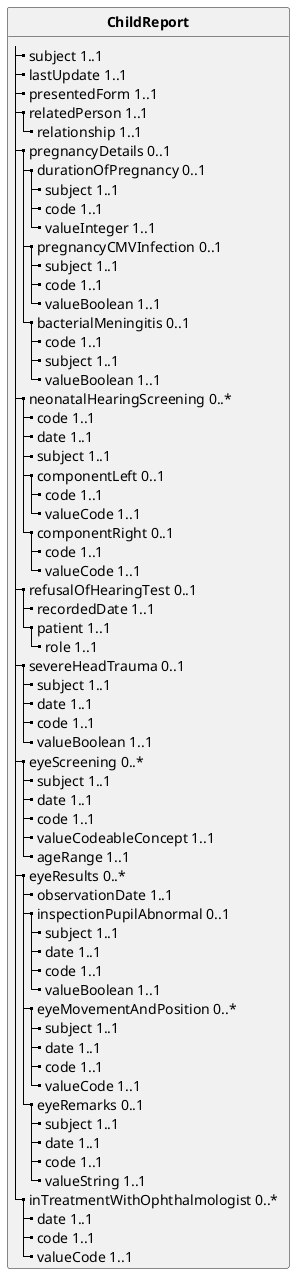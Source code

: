 @startuml
skinparam linetype polyline
hide circle
hide stereotype

class "**ChildReport**" as ChildReport {
  |_ subject 1..1   
  |_ lastUpdate 1..1   
  |_ presentedForm 1..1   
  |_ relatedPerson 1..1   
    |_ relationship 1..1   
  |_ pregnancyDetails 0..1   
    |_ durationOfPregnancy 0..1   
      |_ subject 1..1   
      |_ code 1..1   
      |_ valueInteger 1..1   
    |_ pregnancyCMVInfection 0..1   
      |_ subject 1..1   
      |_ code 1..1   
      |_ valueBoolean 1..1   
    |_ bacterialMeningitis 0..1   
      |_ code 1..1   
      |_ subject 1..1   
      |_ valueBoolean 1..1   
  |_ neonatalHearingScreening 0..*   
    |_ code 1..1   
    |_ date 1..1   
    |_ subject 1..1   
    |_ componentLeft 0..1   
      |_ code 1..1   
      |_ valueCode 1..1   
    |_ componentRight 0..1   
      |_ code 1..1   
      |_ valueCode 1..1   
  |_ refusalOfHearingTest 0..1   
    |_ recordedDate 1..1   
    |_ patient 1..1   
      |_ role 1..1   
  |_ severeHeadTrauma 0..1   
    |_ subject 1..1   
    |_ date 1..1   
    |_ code 1..1   
    |_ valueBoolean 1..1   
  |_ eyeScreening 0..*   
    |_ subject 1..1   
    |_ date 1..1   
    |_ code 1..1   
    |_ valueCodeableConcept 1..1   
    |_ ageRange 1..1   
  |_ eyeResults 0..*   
    |_ observationDate 1..1   
    |_ inspectionPupilAbnormal 0..1   
      |_ subject 1..1   
      |_ date 1..1   
      |_ code 1..1   
      |_ valueBoolean 1..1   
    |_ eyeMovementAndPosition 0..*   
      |_ subject 1..1   
      |_ date 1..1   
      |_ code 1..1   
      |_ valueCode 1..1   
    |_ eyeRemarks 0..1   
      |_ subject 1..1   
      |_ date 1..1   
      |_ code 1..1   
      |_ valueString 1..1   
  |_ inTreatmentWithOphthalmologist 0..*   
    |_ date 1..1   
    |_ code 1..1   
    |_ valueCode 1..1   
}
@enduml